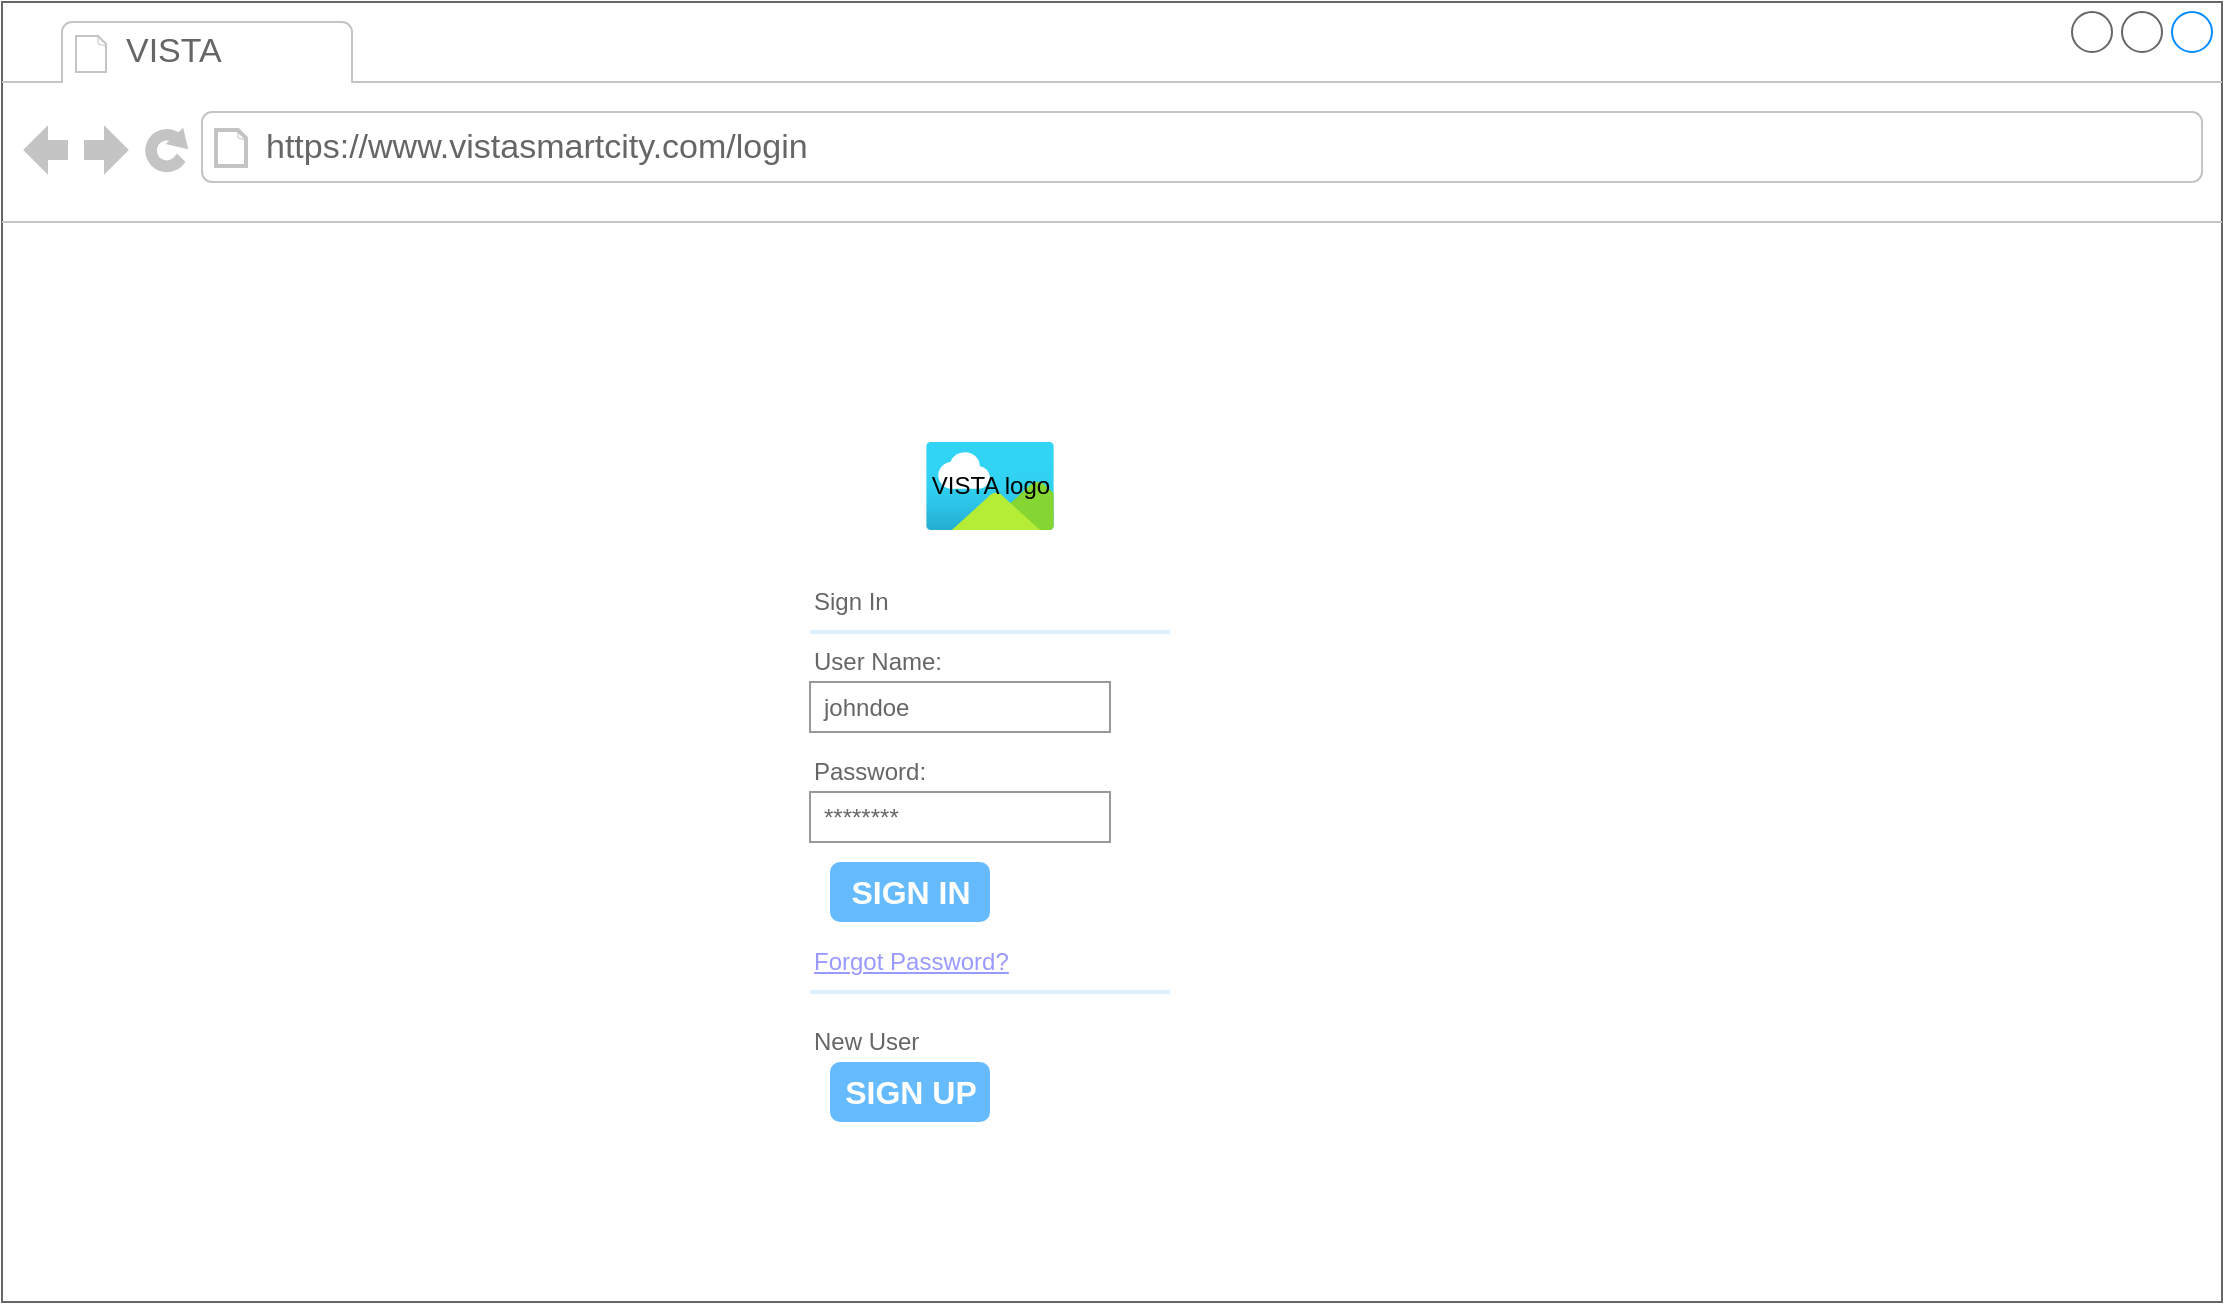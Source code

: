 <mxfile version="21.2.3" type="github">
  <diagram name="Pagina-1" id="fhgu_bGae2IRU_DKyLHl">
    <mxGraphModel dx="2048" dy="759" grid="1" gridSize="10" guides="1" tooltips="1" connect="1" arrows="1" fold="1" page="1" pageScale="1" pageWidth="827" pageHeight="1169" math="0" shadow="0">
      <root>
        <mxCell id="0" />
        <mxCell id="1" parent="0" />
        <mxCell id="XCeYHmsaSWDsEBu0kerH-1" value="" style="strokeWidth=1;shadow=0;dashed=0;align=center;html=1;shape=mxgraph.mockup.containers.browserWindow;rSize=0;strokeColor=#666666;strokeColor2=#008cff;strokeColor3=#c4c4c4;mainText=,;recursiveResize=0;" vertex="1" parent="1">
          <mxGeometry x="-80" y="30" width="1110" height="650" as="geometry" />
        </mxCell>
        <mxCell id="XCeYHmsaSWDsEBu0kerH-2" value="VISTA" style="strokeWidth=1;shadow=0;dashed=0;align=center;html=1;shape=mxgraph.mockup.containers.anchor;fontSize=17;fontColor=#666666;align=left;whiteSpace=wrap;" vertex="1" parent="XCeYHmsaSWDsEBu0kerH-1">
          <mxGeometry x="60" y="12" width="110" height="26" as="geometry" />
        </mxCell>
        <mxCell id="XCeYHmsaSWDsEBu0kerH-3" value="https://www.vistasmartcity.com/login" style="strokeWidth=1;shadow=0;dashed=0;align=center;html=1;shape=mxgraph.mockup.containers.anchor;rSize=0;fontSize=17;fontColor=#666666;align=left;" vertex="1" parent="XCeYHmsaSWDsEBu0kerH-1">
          <mxGeometry x="130" y="60" width="250" height="26" as="geometry" />
        </mxCell>
        <mxCell id="XCeYHmsaSWDsEBu0kerH-4" value="" style="image;aspect=fixed;html=1;points=[];align=center;fontSize=12;image=img/lib/azure2/general/Image.svg;" vertex="1" parent="XCeYHmsaSWDsEBu0kerH-1">
          <mxGeometry x="462" y="220" width="64" height="44" as="geometry" />
        </mxCell>
        <mxCell id="XCeYHmsaSWDsEBu0kerH-6" value="" style="strokeWidth=1;shadow=0;dashed=0;align=center;html=1;shape=mxgraph.mockup.forms.rrect;rSize=0;strokeColor=none;fillColor=#ffffff;" vertex="1" parent="XCeYHmsaSWDsEBu0kerH-1">
          <mxGeometry x="394" y="280" width="200" height="300" as="geometry" />
        </mxCell>
        <mxCell id="XCeYHmsaSWDsEBu0kerH-7" value="Sign In" style="strokeWidth=1;shadow=0;dashed=0;align=center;html=1;shape=mxgraph.mockup.forms.anchor;fontSize=12;fontColor=#666666;align=left;resizeWidth=1;spacingLeft=0;" vertex="1" parent="XCeYHmsaSWDsEBu0kerH-6">
          <mxGeometry width="100" height="20" relative="1" as="geometry">
            <mxPoint x="10" y="10" as="offset" />
          </mxGeometry>
        </mxCell>
        <mxCell id="XCeYHmsaSWDsEBu0kerH-8" value="" style="shape=line;strokeColor=#ddeeff;strokeWidth=2;html=1;resizeWidth=1;" vertex="1" parent="XCeYHmsaSWDsEBu0kerH-6">
          <mxGeometry width="180" height="10" relative="1" as="geometry">
            <mxPoint x="10" y="30" as="offset" />
          </mxGeometry>
        </mxCell>
        <mxCell id="XCeYHmsaSWDsEBu0kerH-9" value="User Name:" style="strokeWidth=1;shadow=0;dashed=0;align=center;html=1;shape=mxgraph.mockup.forms.anchor;fontSize=12;fontColor=#666666;align=left;resizeWidth=1;spacingLeft=0;" vertex="1" parent="XCeYHmsaSWDsEBu0kerH-6">
          <mxGeometry width="100" height="20" relative="1" as="geometry">
            <mxPoint x="10" y="40" as="offset" />
          </mxGeometry>
        </mxCell>
        <mxCell id="XCeYHmsaSWDsEBu0kerH-10" value="johndoe" style="strokeWidth=1;shadow=0;dashed=0;align=center;html=1;shape=mxgraph.mockup.forms.rrect;rSize=0;strokeColor=#999999;fontColor=#666666;align=left;spacingLeft=5;resizeWidth=1;" vertex="1" parent="XCeYHmsaSWDsEBu0kerH-6">
          <mxGeometry width="150" height="25" relative="1" as="geometry">
            <mxPoint x="10" y="60" as="offset" />
          </mxGeometry>
        </mxCell>
        <mxCell id="XCeYHmsaSWDsEBu0kerH-11" value="Password:" style="strokeWidth=1;shadow=0;dashed=0;align=center;html=1;shape=mxgraph.mockup.forms.anchor;fontSize=12;fontColor=#666666;align=left;resizeWidth=1;spacingLeft=0;" vertex="1" parent="XCeYHmsaSWDsEBu0kerH-6">
          <mxGeometry width="100" height="20" relative="1" as="geometry">
            <mxPoint x="10" y="95" as="offset" />
          </mxGeometry>
        </mxCell>
        <mxCell id="XCeYHmsaSWDsEBu0kerH-12" value="********" style="strokeWidth=1;shadow=0;dashed=0;align=center;html=1;shape=mxgraph.mockup.forms.rrect;rSize=0;strokeColor=#999999;fontColor=#666666;align=left;spacingLeft=5;resizeWidth=1;" vertex="1" parent="XCeYHmsaSWDsEBu0kerH-6">
          <mxGeometry width="150" height="25" relative="1" as="geometry">
            <mxPoint x="10" y="115" as="offset" />
          </mxGeometry>
        </mxCell>
        <mxCell id="XCeYHmsaSWDsEBu0kerH-13" value="SIGN IN" style="strokeWidth=1;shadow=0;dashed=0;align=center;html=1;shape=mxgraph.mockup.forms.rrect;rSize=5;strokeColor=none;fontColor=#ffffff;fillColor=#66bbff;fontSize=16;fontStyle=1;" vertex="1" parent="XCeYHmsaSWDsEBu0kerH-6">
          <mxGeometry y="1" width="80" height="30" relative="1" as="geometry">
            <mxPoint x="20" y="-150" as="offset" />
          </mxGeometry>
        </mxCell>
        <mxCell id="XCeYHmsaSWDsEBu0kerH-14" value="Forgot Password?" style="strokeWidth=1;shadow=0;dashed=0;align=center;html=1;shape=mxgraph.mockup.forms.anchor;fontSize=12;fontColor=#9999ff;align=left;spacingLeft=0;fontStyle=4;resizeWidth=1;" vertex="1" parent="XCeYHmsaSWDsEBu0kerH-6">
          <mxGeometry y="1" width="150" height="20" relative="1" as="geometry">
            <mxPoint x="10" y="-110" as="offset" />
          </mxGeometry>
        </mxCell>
        <mxCell id="XCeYHmsaSWDsEBu0kerH-15" value="" style="shape=line;strokeColor=#ddeeff;strokeWidth=2;html=1;resizeWidth=1;" vertex="1" parent="XCeYHmsaSWDsEBu0kerH-6">
          <mxGeometry y="1" width="180" height="10" relative="1" as="geometry">
            <mxPoint x="10" y="-90" as="offset" />
          </mxGeometry>
        </mxCell>
        <mxCell id="XCeYHmsaSWDsEBu0kerH-16" value="New User" style="strokeWidth=1;shadow=0;dashed=0;align=center;html=1;shape=mxgraph.mockup.forms.anchor;fontSize=12;fontColor=#666666;align=left;spacingLeft=0;resizeWidth=1;" vertex="1" parent="XCeYHmsaSWDsEBu0kerH-6">
          <mxGeometry y="1" width="150" height="20" relative="1" as="geometry">
            <mxPoint x="10" y="-70" as="offset" />
          </mxGeometry>
        </mxCell>
        <mxCell id="XCeYHmsaSWDsEBu0kerH-17" value="SIGN UP" style="strokeWidth=1;shadow=0;dashed=0;align=center;html=1;shape=mxgraph.mockup.forms.rrect;rSize=5;strokeColor=none;fontColor=#ffffff;fillColor=#66bbff;fontSize=16;fontStyle=1;" vertex="1" parent="XCeYHmsaSWDsEBu0kerH-6">
          <mxGeometry y="1" width="80" height="30" relative="1" as="geometry">
            <mxPoint x="20" y="-50" as="offset" />
          </mxGeometry>
        </mxCell>
        <mxCell id="XCeYHmsaSWDsEBu0kerH-18" value="VISTA logo" style="text;html=1;align=center;verticalAlign=middle;resizable=0;points=[];autosize=1;strokeColor=none;fillColor=none;" vertex="1" parent="XCeYHmsaSWDsEBu0kerH-1">
          <mxGeometry x="454" y="227" width="80" height="30" as="geometry" />
        </mxCell>
      </root>
    </mxGraphModel>
  </diagram>
</mxfile>
